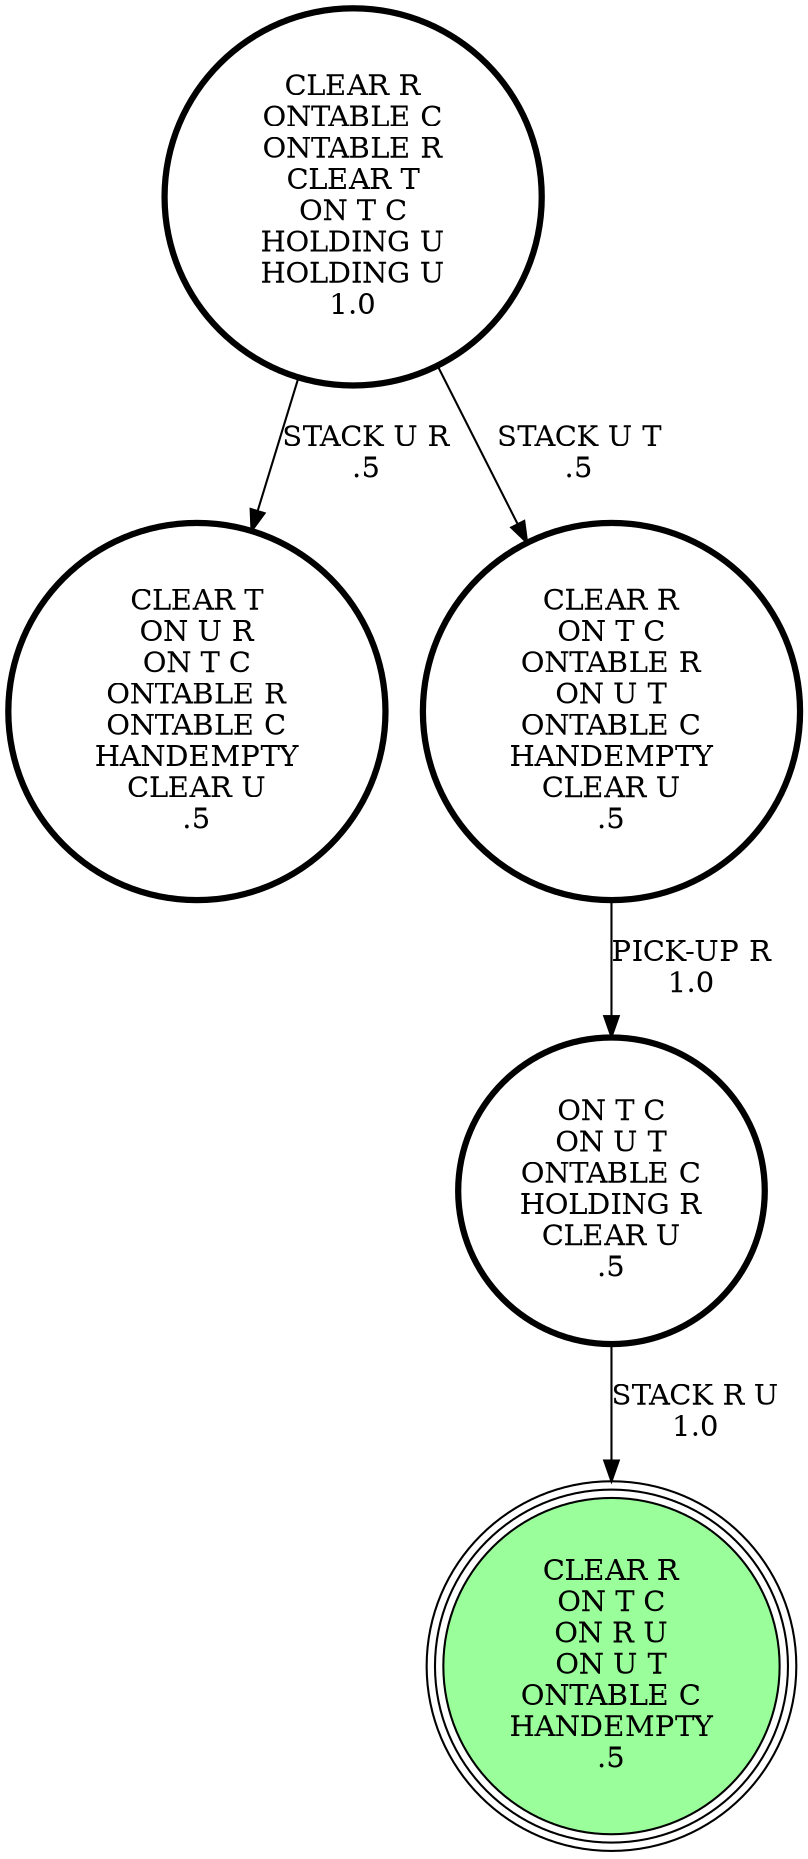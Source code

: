 digraph {
"CLEAR R\nONTABLE C\nONTABLE R\nCLEAR T\nON T C\nHOLDING U\nHOLDING U\n1.0\n" -> "CLEAR T\nON U R\nON T C\nONTABLE R\nONTABLE C\nHANDEMPTY\nCLEAR U\n.5\n"[label="STACK U R\n.5\n"];
"CLEAR R\nONTABLE C\nONTABLE R\nCLEAR T\nON T C\nHOLDING U\nHOLDING U\n1.0\n" -> "CLEAR R\nON T C\nONTABLE R\nON U T\nONTABLE C\nHANDEMPTY\nCLEAR U\n.5\n"[label="STACK U T\n.5\n"];
"ON T C\nON U T\nONTABLE C\nHOLDING R\nCLEAR U\n.5\n" -> "CLEAR R\nON T C\nON R U\nON U T\nONTABLE C\nHANDEMPTY\n.5\n"[label="STACK R U\n1.0\n"];
"CLEAR R\nON T C\nONTABLE R\nON U T\nONTABLE C\nHANDEMPTY\nCLEAR U\n.5\n" -> "ON T C\nON U T\nONTABLE C\nHOLDING R\nCLEAR U\n.5\n"[label="PICK-UP R\n1.0\n"];
"CLEAR T\nON U R\nON T C\nONTABLE R\nONTABLE C\nHANDEMPTY\nCLEAR U\n.5\n" [shape=circle, penwidth=3];
"CLEAR R\nON T C\nON R U\nON U T\nONTABLE C\nHANDEMPTY\n.5\n" [shape=circle, style=filled, fillcolor=palegreen1, peripheries=3];
"CLEAR R\nONTABLE C\nONTABLE R\nCLEAR T\nON T C\nHOLDING U\nHOLDING U\n1.0\n" [shape=circle, penwidth=3];
"CLEAR T\nON U R\nON T C\nONTABLE R\nONTABLE C\nHANDEMPTY\nCLEAR U\n.5\n" [shape=circle, penwidth=3];
"CLEAR R\nON T C\nON R U\nON U T\nONTABLE C\nHANDEMPTY\n.5\n" [shape=circle, style=filled, fillcolor=palegreen1, peripheries=3];
"ON T C\nON U T\nONTABLE C\nHOLDING R\nCLEAR U\n.5\n" [shape=circle, penwidth=3];
"CLEAR R\nON T C\nONTABLE R\nON U T\nONTABLE C\nHANDEMPTY\nCLEAR U\n.5\n" [shape=circle, penwidth=3];
}
